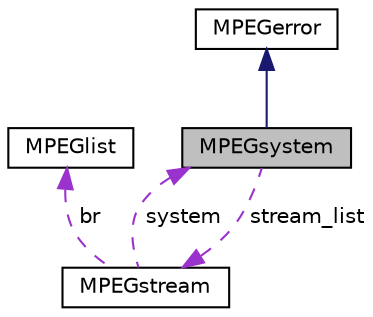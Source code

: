 digraph "MPEGsystem"
{
 // LATEX_PDF_SIZE
  edge [fontname="Helvetica",fontsize="10",labelfontname="Helvetica",labelfontsize="10"];
  node [fontname="Helvetica",fontsize="10",shape=record];
  Node1 [label="MPEGsystem",height=0.2,width=0.4,color="black", fillcolor="grey75", style="filled", fontcolor="black",tooltip=" "];
  Node2 -> Node1 [dir="back",color="midnightblue",fontsize="10",style="solid",fontname="Helvetica"];
  Node2 [label="MPEGerror",height=0.2,width=0.4,color="black", fillcolor="white", style="filled",URL="$d8/d2c/classMPEGerror.html",tooltip=" "];
  Node3 -> Node1 [dir="back",color="darkorchid3",fontsize="10",style="dashed",label=" stream_list" ,fontname="Helvetica"];
  Node3 [label="MPEGstream",height=0.2,width=0.4,color="black", fillcolor="white", style="filled",URL="$d8/db7/classMPEGstream.html",tooltip=" "];
  Node4 -> Node3 [dir="back",color="darkorchid3",fontsize="10",style="dashed",label=" br" ,fontname="Helvetica"];
  Node4 [label="MPEGlist",height=0.2,width=0.4,color="black", fillcolor="white", style="filled",URL="$df/d40/classMPEGlist.html",tooltip=" "];
  Node1 -> Node3 [dir="back",color="darkorchid3",fontsize="10",style="dashed",label=" system" ,fontname="Helvetica"];
}
